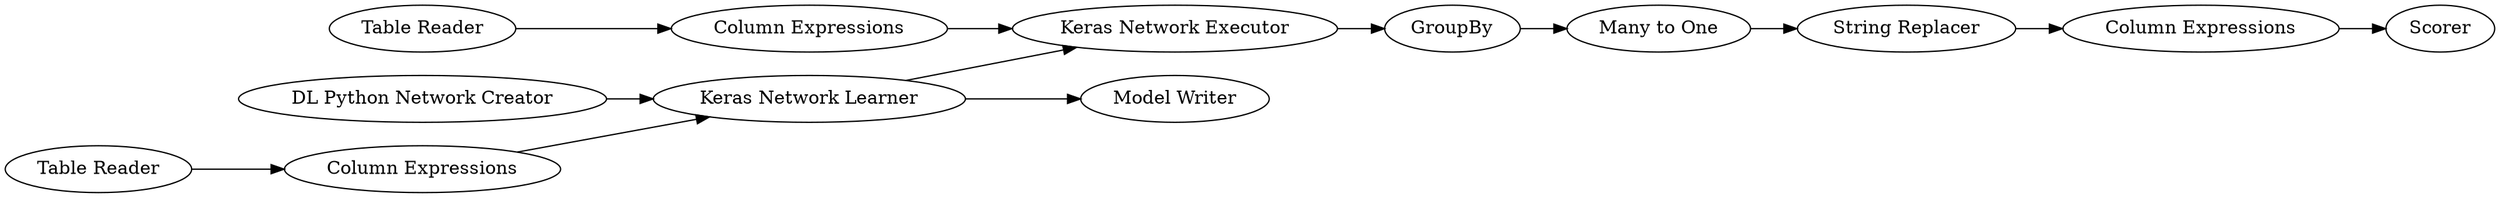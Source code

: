 digraph {
	207 [label="Table Reader"]
	218 [label=GroupBy]
	220 [label="Table Reader"]
	221 [label="Model Writer"]
	222 [label="DL Python Network Creator"]
	223 [label="Keras Network Learner"]
	227 [label="Keras Network Executor"]
	234 [label="Column Expressions"]
	236 [label="String Replacer"]
	237 [label="Many to One"]
	238 [label="Column Expressions"]
	239 [label=Scorer]
	240 [label="Column Expressions"]
	207 -> 240
	218 -> 237
	220 -> 234
	222 -> 223
	223 -> 221
	223 -> 227
	227 -> 218
	234 -> 223
	236 -> 238
	237 -> 236
	238 -> 239
	240 -> 227
	rankdir=LR
}
